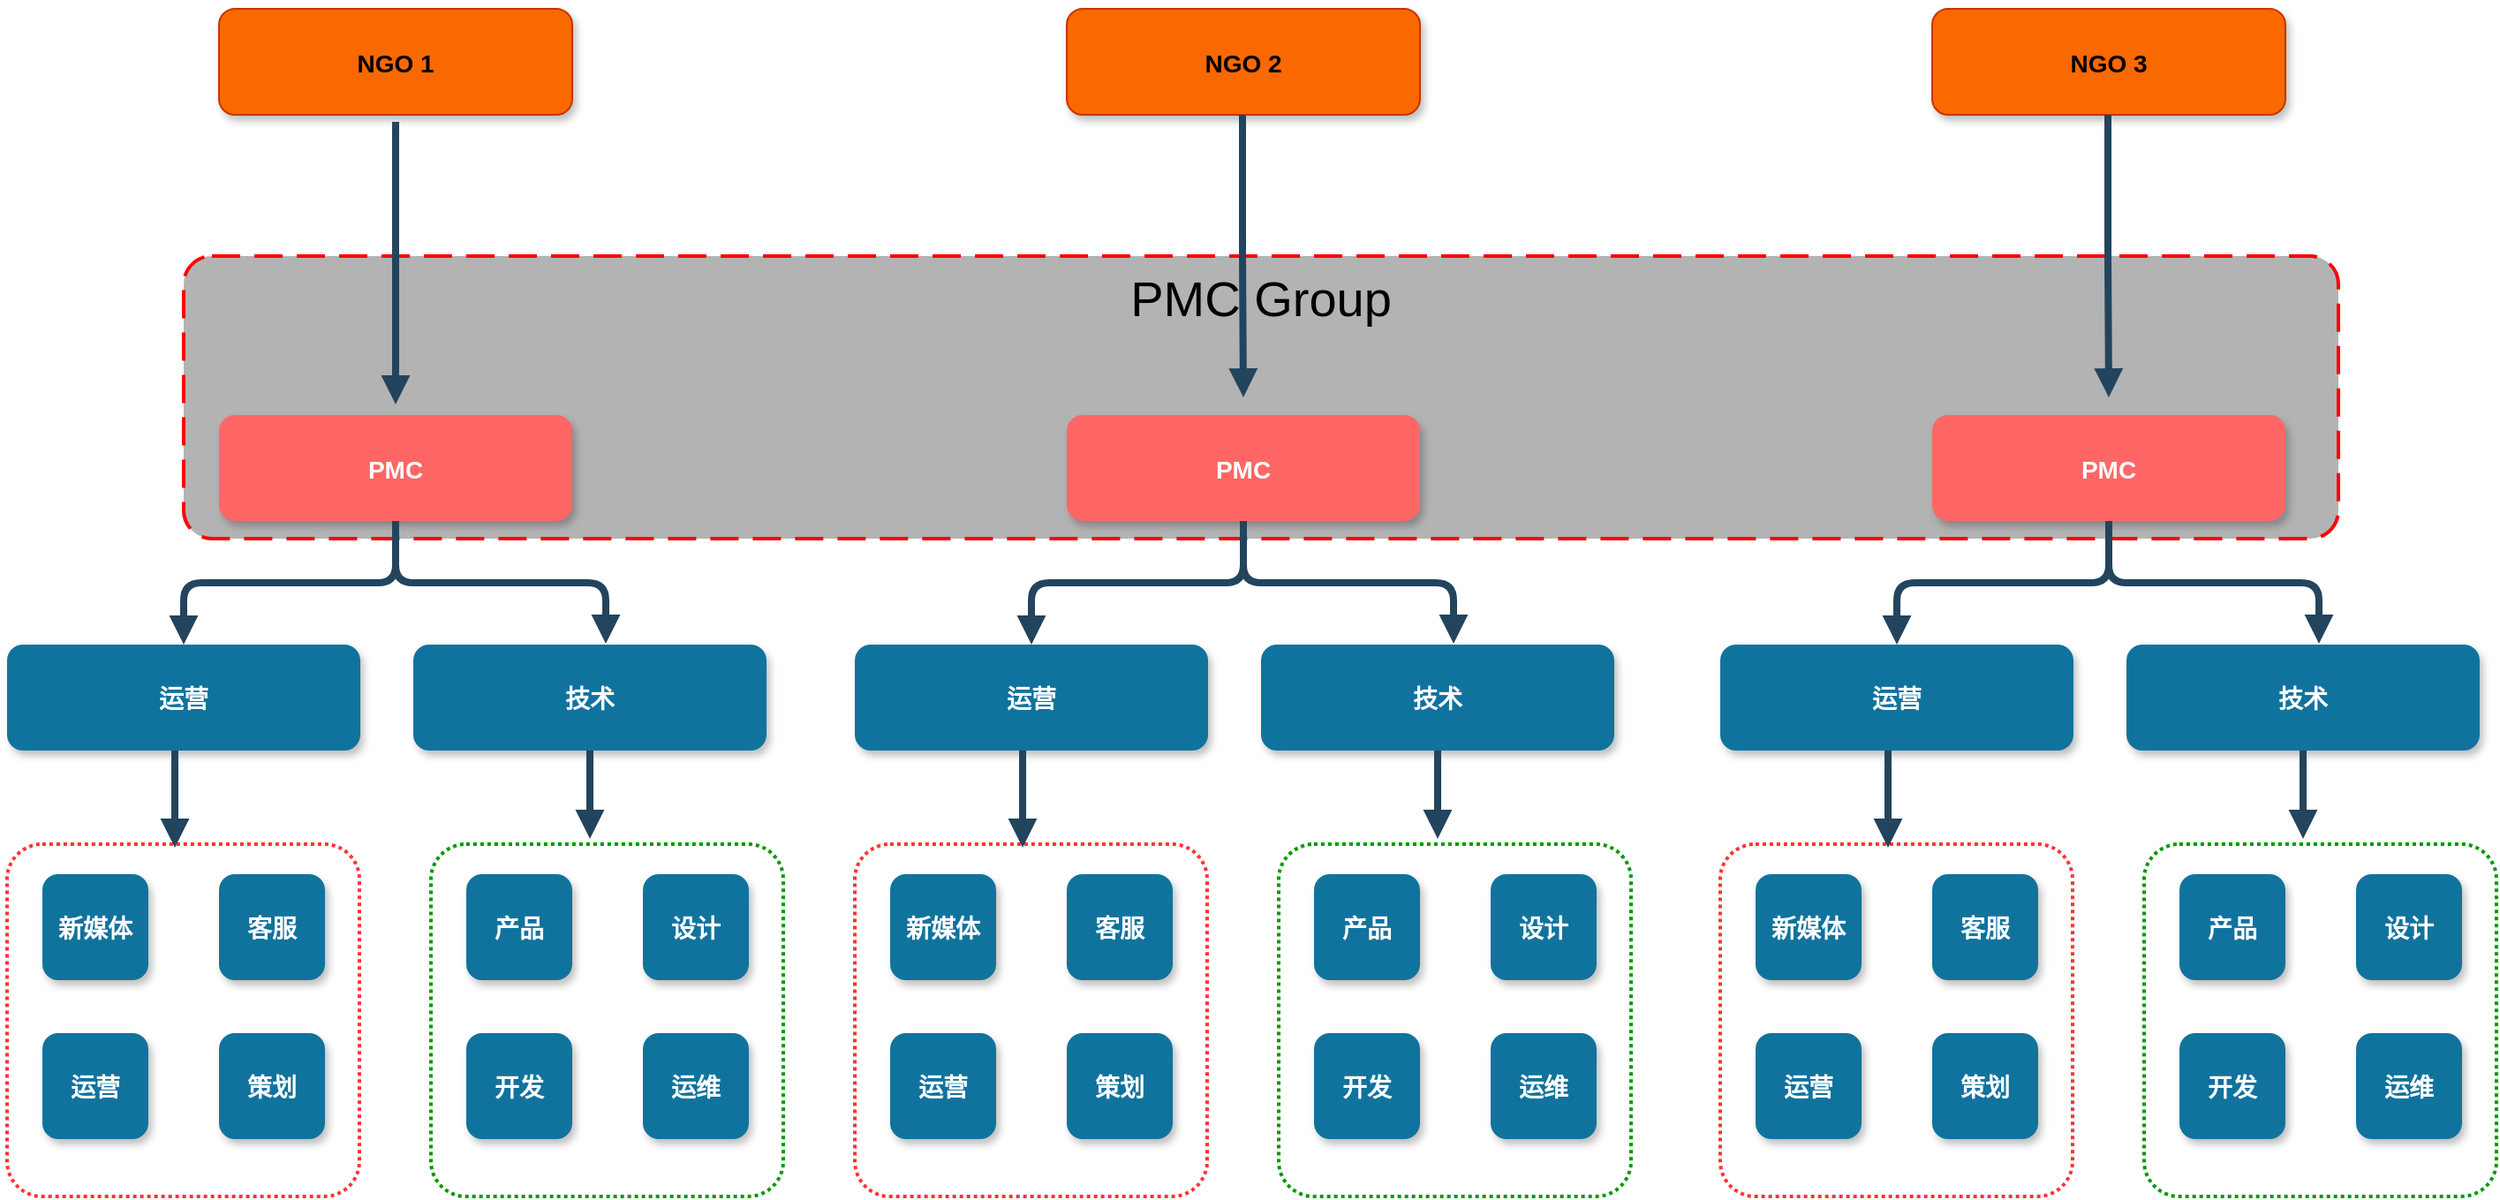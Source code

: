 <mxfile version="15.9.6" type="github">
  <diagram id="Rh7d_q-UWcMXQ324UsMB" name="Page-1">
    <mxGraphModel dx="946" dy="501" grid="1" gridSize="10" guides="1" tooltips="1" connect="1" arrows="1" fold="1" page="1" pageScale="1" pageWidth="827" pageHeight="1169" math="0" shadow="0">
      <root>
        <mxCell id="0" />
        <mxCell id="1" parent="0" />
        <mxCell id="Ym5PI7sJgfRGB3oKuW9N-112" value="PMC Group" style="rounded=1;arcSize=10;dashed=1;strokeColor=#ff0000;fillColor=#B3B3B3;gradientColor=none;dashPattern=8 4;strokeWidth=2;verticalAlign=top;fontSize=28;" vertex="1" parent="1">
          <mxGeometry x="260" y="510" width="1220" height="160" as="geometry" />
        </mxCell>
        <mxCell id="Ym5PI7sJgfRGB3oKuW9N-26" value="" style="rounded=1;arcSize=10;dashed=1;dashPattern=1 1;strokeWidth=2;strokeColor=#FF3333;" vertex="1" parent="1">
          <mxGeometry x="160" y="843" width="199.5" height="199.5" as="geometry" />
        </mxCell>
        <mxCell id="Ym5PI7sJgfRGB3oKuW9N-13" value="NGO 1" style="rounded=1;fillColor=#fa6800;strokeColor=#C73500;shadow=1;fontStyle=1;fontColor=#000000;fontSize=14;" vertex="1" parent="1">
          <mxGeometry x="280" y="370" width="200" height="60" as="geometry" />
        </mxCell>
        <mxCell id="Ym5PI7sJgfRGB3oKuW9N-14" value="PMC" style="rounded=1;fillColor=#FF6666;strokeColor=none;shadow=1;gradientColor=none;fontStyle=1;fontColor=#FFFFFF;fontSize=14;" vertex="1" parent="1">
          <mxGeometry x="280" y="600" width="200" height="60" as="geometry" />
        </mxCell>
        <mxCell id="Ym5PI7sJgfRGB3oKuW9N-15" value="运营" style="rounded=1;fillColor=#10739E;strokeColor=none;shadow=1;gradientColor=none;fontStyle=1;fontColor=#FFFFFF;fontSize=14;" vertex="1" parent="1">
          <mxGeometry x="160" y="730" width="200" height="60" as="geometry" />
        </mxCell>
        <mxCell id="Ym5PI7sJgfRGB3oKuW9N-16" value="新媒体" style="rounded=1;fillColor=#10739E;strokeColor=none;shadow=1;gradientColor=none;fontStyle=1;fontColor=#FFFFFF;fontSize=14;" vertex="1" parent="1">
          <mxGeometry x="180" y="860" width="60" height="60" as="geometry" />
        </mxCell>
        <mxCell id="Ym5PI7sJgfRGB3oKuW9N-19" value="" style="edgeStyle=elbowEdgeStyle;elbow=vertical;strokeWidth=4;endArrow=block;endFill=1;fontStyle=1;strokeColor=#23445D;" edge="1" parent="1" source="Ym5PI7sJgfRGB3oKuW9N-14" target="Ym5PI7sJgfRGB3oKuW9N-15">
          <mxGeometry x="62" y="165.5" width="100" height="100" as="geometry">
            <mxPoint x="62" y="265.5" as="sourcePoint" />
            <mxPoint x="162" y="165.5" as="targetPoint" />
          </mxGeometry>
        </mxCell>
        <mxCell id="Ym5PI7sJgfRGB3oKuW9N-20" value="" style="edgeStyle=elbowEdgeStyle;elbow=vertical;strokeWidth=4;endArrow=block;endFill=1;fontStyle=1;strokeColor=#23445D;" edge="1" parent="1">
          <mxGeometry x="-45" y="200" width="100" height="100" as="geometry">
            <mxPoint x="255" y="790" as="sourcePoint" />
            <mxPoint x="255" y="845" as="targetPoint" />
            <Array as="points">
              <mxPoint x="255" y="830" />
            </Array>
          </mxGeometry>
        </mxCell>
        <mxCell id="Ym5PI7sJgfRGB3oKuW9N-21" value="技术" style="rounded=1;fillColor=#10739E;strokeColor=none;shadow=1;gradientColor=none;fontStyle=1;fontColor=#FFFFFF;fontSize=14;" vertex="1" parent="1">
          <mxGeometry x="390" y="730" width="200" height="60" as="geometry" />
        </mxCell>
        <mxCell id="Ym5PI7sJgfRGB3oKuW9N-22" value="" style="edgeStyle=elbowEdgeStyle;elbow=vertical;strokeWidth=4;endArrow=block;endFill=1;fontStyle=1;strokeColor=#23445D;" edge="1" parent="1" source="Ym5PI7sJgfRGB3oKuW9N-21">
          <mxGeometry x="170" y="200" width="100" height="100" as="geometry">
            <mxPoint x="170" y="300" as="sourcePoint" />
            <mxPoint x="490" y="840" as="targetPoint" />
          </mxGeometry>
        </mxCell>
        <mxCell id="Ym5PI7sJgfRGB3oKuW9N-23" value="客服" style="rounded=1;fillColor=#10739E;strokeColor=none;shadow=1;gradientColor=none;fontStyle=1;fontColor=#FFFFFF;fontSize=14;" vertex="1" parent="1">
          <mxGeometry x="280" y="860" width="60" height="60" as="geometry" />
        </mxCell>
        <mxCell id="Ym5PI7sJgfRGB3oKuW9N-24" value="运营" style="rounded=1;fillColor=#10739E;strokeColor=none;shadow=1;gradientColor=none;fontStyle=1;fontColor=#FFFFFF;fontSize=14;" vertex="1" parent="1">
          <mxGeometry x="180" y="950" width="60" height="60" as="geometry" />
        </mxCell>
        <mxCell id="Ym5PI7sJgfRGB3oKuW9N-25" value="策划" style="rounded=1;fillColor=#10739E;strokeColor=none;shadow=1;gradientColor=none;fontStyle=1;fontColor=#FFFFFF;fontSize=14;" vertex="1" parent="1">
          <mxGeometry x="280" y="950" width="60" height="60" as="geometry" />
        </mxCell>
        <mxCell id="Ym5PI7sJgfRGB3oKuW9N-29" value="" style="rounded=1;arcSize=10;dashed=1;fillColor=none;gradientColor=none;dashPattern=1 1;strokeWidth=2;strokeColor=#009900;" vertex="1" parent="1">
          <mxGeometry x="400" y="843" width="199.5" height="199.5" as="geometry" />
        </mxCell>
        <mxCell id="Ym5PI7sJgfRGB3oKuW9N-30" value="产品" style="rounded=1;fillColor=#10739E;strokeColor=none;shadow=1;gradientColor=none;fontStyle=1;fontColor=#FFFFFF;fontSize=14;" vertex="1" parent="1">
          <mxGeometry x="420" y="860" width="60" height="60" as="geometry" />
        </mxCell>
        <mxCell id="Ym5PI7sJgfRGB3oKuW9N-31" value="设计" style="rounded=1;fillColor=#10739E;strokeColor=none;shadow=1;gradientColor=none;fontStyle=1;fontColor=#FFFFFF;fontSize=14;" vertex="1" parent="1">
          <mxGeometry x="520" y="860" width="60" height="60" as="geometry" />
        </mxCell>
        <mxCell id="Ym5PI7sJgfRGB3oKuW9N-32" value="开发" style="rounded=1;fillColor=#10739E;strokeColor=none;shadow=1;gradientColor=none;fontStyle=1;fontColor=#FFFFFF;fontSize=14;" vertex="1" parent="1">
          <mxGeometry x="420" y="950" width="60" height="60" as="geometry" />
        </mxCell>
        <mxCell id="Ym5PI7sJgfRGB3oKuW9N-33" value="运维" style="rounded=1;fillColor=#10739E;strokeColor=none;shadow=1;gradientColor=none;fontStyle=1;fontColor=#FFFFFF;fontSize=14;" vertex="1" parent="1">
          <mxGeometry x="520" y="950" width="60" height="60" as="geometry" />
        </mxCell>
        <mxCell id="Ym5PI7sJgfRGB3oKuW9N-37" value="" style="edgeStyle=elbowEdgeStyle;elbow=vertical;strokeWidth=4;endArrow=block;endFill=1;fontStyle=1;strokeColor=#23445D;exitX=0.5;exitY=1;exitDx=0;exitDy=0;" edge="1" parent="1" source="Ym5PI7sJgfRGB3oKuW9N-14">
          <mxGeometry x="301" y="165" width="100" height="100" as="geometry">
            <mxPoint x="390" y="685.5" as="sourcePoint" />
            <mxPoint x="499" y="729.5" as="targetPoint" />
          </mxGeometry>
        </mxCell>
        <mxCell id="Ym5PI7sJgfRGB3oKuW9N-72" value="NGO 2" style="rounded=1;fillColor=#fa6800;strokeColor=#C73500;shadow=1;fontStyle=1;fontColor=#000000;fontSize=14;" vertex="1" parent="1">
          <mxGeometry x="760" y="370" width="200" height="60" as="geometry" />
        </mxCell>
        <mxCell id="Ym5PI7sJgfRGB3oKuW9N-73" value="NGO 3" style="rounded=1;fillColor=#fa6800;strokeColor=#C73500;shadow=1;fontStyle=1;fontColor=#000000;fontSize=14;" vertex="1" parent="1">
          <mxGeometry x="1250" y="370" width="200" height="60" as="geometry" />
        </mxCell>
        <mxCell id="Ym5PI7sJgfRGB3oKuW9N-74" value="" style="rounded=1;arcSize=10;dashed=1;dashPattern=1 1;strokeWidth=2;strokeColor=#FF3333;" vertex="1" parent="1">
          <mxGeometry x="640" y="843" width="199.5" height="199.5" as="geometry" />
        </mxCell>
        <mxCell id="Ym5PI7sJgfRGB3oKuW9N-75" value="PMC" style="rounded=1;fillColor=#FF6666;strokeColor=none;shadow=1;gradientColor=none;fontStyle=1;fontColor=#FFFFFF;fontSize=14;" vertex="1" parent="1">
          <mxGeometry x="760" y="600" width="200" height="60" as="geometry" />
        </mxCell>
        <mxCell id="Ym5PI7sJgfRGB3oKuW9N-76" value="运营" style="rounded=1;fillColor=#10739E;strokeColor=none;shadow=1;gradientColor=none;fontStyle=1;fontColor=#FFFFFF;fontSize=14;" vertex="1" parent="1">
          <mxGeometry x="640" y="730" width="200" height="60" as="geometry" />
        </mxCell>
        <mxCell id="Ym5PI7sJgfRGB3oKuW9N-77" value="新媒体" style="rounded=1;fillColor=#10739E;strokeColor=none;shadow=1;gradientColor=none;fontStyle=1;fontColor=#FFFFFF;fontSize=14;" vertex="1" parent="1">
          <mxGeometry x="660" y="860" width="60" height="60" as="geometry" />
        </mxCell>
        <mxCell id="Ym5PI7sJgfRGB3oKuW9N-78" value="" style="edgeStyle=elbowEdgeStyle;elbow=vertical;strokeWidth=4;endArrow=block;endFill=1;fontStyle=1;strokeColor=#23445D;" edge="1" parent="1" source="Ym5PI7sJgfRGB3oKuW9N-75" target="Ym5PI7sJgfRGB3oKuW9N-76">
          <mxGeometry x="542" y="165.5" width="100" height="100" as="geometry">
            <mxPoint x="542" y="265.5" as="sourcePoint" />
            <mxPoint x="642" y="165.5" as="targetPoint" />
          </mxGeometry>
        </mxCell>
        <mxCell id="Ym5PI7sJgfRGB3oKuW9N-79" value="" style="edgeStyle=elbowEdgeStyle;elbow=vertical;strokeWidth=4;endArrow=block;endFill=1;fontStyle=1;strokeColor=#23445D;" edge="1" parent="1">
          <mxGeometry x="435" y="200" width="100" height="100" as="geometry">
            <mxPoint x="735" y="790" as="sourcePoint" />
            <mxPoint x="735" y="845" as="targetPoint" />
            <Array as="points">
              <mxPoint x="735" y="830" />
            </Array>
          </mxGeometry>
        </mxCell>
        <mxCell id="Ym5PI7sJgfRGB3oKuW9N-80" value="技术" style="rounded=1;fillColor=#10739E;strokeColor=none;shadow=1;gradientColor=none;fontStyle=1;fontColor=#FFFFFF;fontSize=14;" vertex="1" parent="1">
          <mxGeometry x="870" y="730" width="200" height="60" as="geometry" />
        </mxCell>
        <mxCell id="Ym5PI7sJgfRGB3oKuW9N-81" value="" style="edgeStyle=elbowEdgeStyle;elbow=vertical;strokeWidth=4;endArrow=block;endFill=1;fontStyle=1;strokeColor=#23445D;" edge="1" parent="1" source="Ym5PI7sJgfRGB3oKuW9N-80">
          <mxGeometry x="650" y="200" width="100" height="100" as="geometry">
            <mxPoint x="650" y="300" as="sourcePoint" />
            <mxPoint x="970" y="840" as="targetPoint" />
          </mxGeometry>
        </mxCell>
        <mxCell id="Ym5PI7sJgfRGB3oKuW9N-82" value="客服" style="rounded=1;fillColor=#10739E;strokeColor=none;shadow=1;gradientColor=none;fontStyle=1;fontColor=#FFFFFF;fontSize=14;" vertex="1" parent="1">
          <mxGeometry x="760" y="860" width="60" height="60" as="geometry" />
        </mxCell>
        <mxCell id="Ym5PI7sJgfRGB3oKuW9N-83" value="运营" style="rounded=1;fillColor=#10739E;strokeColor=none;shadow=1;gradientColor=none;fontStyle=1;fontColor=#FFFFFF;fontSize=14;" vertex="1" parent="1">
          <mxGeometry x="660" y="950" width="60" height="60" as="geometry" />
        </mxCell>
        <mxCell id="Ym5PI7sJgfRGB3oKuW9N-84" value="策划" style="rounded=1;fillColor=#10739E;strokeColor=none;shadow=1;gradientColor=none;fontStyle=1;fontColor=#FFFFFF;fontSize=14;" vertex="1" parent="1">
          <mxGeometry x="760" y="950" width="60" height="60" as="geometry" />
        </mxCell>
        <mxCell id="Ym5PI7sJgfRGB3oKuW9N-85" value="" style="rounded=1;arcSize=10;dashed=1;fillColor=none;gradientColor=none;dashPattern=1 1;strokeWidth=2;strokeColor=#009900;" vertex="1" parent="1">
          <mxGeometry x="880" y="843" width="199.5" height="199.5" as="geometry" />
        </mxCell>
        <mxCell id="Ym5PI7sJgfRGB3oKuW9N-86" value="产品" style="rounded=1;fillColor=#10739E;strokeColor=none;shadow=1;gradientColor=none;fontStyle=1;fontColor=#FFFFFF;fontSize=14;" vertex="1" parent="1">
          <mxGeometry x="900" y="860" width="60" height="60" as="geometry" />
        </mxCell>
        <mxCell id="Ym5PI7sJgfRGB3oKuW9N-87" value="设计" style="rounded=1;fillColor=#10739E;strokeColor=none;shadow=1;gradientColor=none;fontStyle=1;fontColor=#FFFFFF;fontSize=14;" vertex="1" parent="1">
          <mxGeometry x="1000" y="860" width="60" height="60" as="geometry" />
        </mxCell>
        <mxCell id="Ym5PI7sJgfRGB3oKuW9N-88" value="开发" style="rounded=1;fillColor=#10739E;strokeColor=none;shadow=1;gradientColor=none;fontStyle=1;fontColor=#FFFFFF;fontSize=14;" vertex="1" parent="1">
          <mxGeometry x="900" y="950" width="60" height="60" as="geometry" />
        </mxCell>
        <mxCell id="Ym5PI7sJgfRGB3oKuW9N-89" value="运维" style="rounded=1;fillColor=#10739E;strokeColor=none;shadow=1;gradientColor=none;fontStyle=1;fontColor=#FFFFFF;fontSize=14;" vertex="1" parent="1">
          <mxGeometry x="1000" y="950" width="60" height="60" as="geometry" />
        </mxCell>
        <mxCell id="Ym5PI7sJgfRGB3oKuW9N-90" value="" style="edgeStyle=elbowEdgeStyle;elbow=vertical;strokeWidth=4;endArrow=block;endFill=1;fontStyle=1;strokeColor=#23445D;exitX=0.5;exitY=1;exitDx=0;exitDy=0;" edge="1" parent="1" source="Ym5PI7sJgfRGB3oKuW9N-75">
          <mxGeometry x="781" y="165" width="100" height="100" as="geometry">
            <mxPoint x="870" y="685.5" as="sourcePoint" />
            <mxPoint x="979" y="729.5" as="targetPoint" />
          </mxGeometry>
        </mxCell>
        <mxCell id="Ym5PI7sJgfRGB3oKuW9N-91" value="" style="rounded=1;arcSize=10;dashed=1;dashPattern=1 1;strokeWidth=2;strokeColor=#FF3333;" vertex="1" parent="1">
          <mxGeometry x="1130" y="843" width="199.5" height="199.5" as="geometry" />
        </mxCell>
        <mxCell id="Ym5PI7sJgfRGB3oKuW9N-92" value="PMC" style="rounded=1;fillColor=#FF6666;strokeColor=none;shadow=1;gradientColor=none;fontStyle=1;fontColor=#FFFFFF;fontSize=14;" vertex="1" parent="1">
          <mxGeometry x="1250" y="600" width="200" height="60" as="geometry" />
        </mxCell>
        <mxCell id="Ym5PI7sJgfRGB3oKuW9N-93" value="运营" style="rounded=1;fillColor=#10739E;strokeColor=none;shadow=1;gradientColor=none;fontStyle=1;fontColor=#FFFFFF;fontSize=14;" vertex="1" parent="1">
          <mxGeometry x="1130" y="730" width="200" height="60" as="geometry" />
        </mxCell>
        <mxCell id="Ym5PI7sJgfRGB3oKuW9N-94" value="新媒体" style="rounded=1;fillColor=#10739E;strokeColor=none;shadow=1;gradientColor=none;fontStyle=1;fontColor=#FFFFFF;fontSize=14;" vertex="1" parent="1">
          <mxGeometry x="1150" y="860" width="60" height="60" as="geometry" />
        </mxCell>
        <mxCell id="Ym5PI7sJgfRGB3oKuW9N-95" value="" style="edgeStyle=elbowEdgeStyle;elbow=vertical;strokeWidth=4;endArrow=block;endFill=1;fontStyle=1;strokeColor=#23445D;" edge="1" parent="1" source="Ym5PI7sJgfRGB3oKuW9N-92" target="Ym5PI7sJgfRGB3oKuW9N-93">
          <mxGeometry x="1032" y="165.5" width="100" height="100" as="geometry">
            <mxPoint x="1032" y="265.5" as="sourcePoint" />
            <mxPoint x="1132" y="165.5" as="targetPoint" />
          </mxGeometry>
        </mxCell>
        <mxCell id="Ym5PI7sJgfRGB3oKuW9N-96" value="" style="edgeStyle=elbowEdgeStyle;elbow=vertical;strokeWidth=4;endArrow=block;endFill=1;fontStyle=1;strokeColor=#23445D;" edge="1" parent="1">
          <mxGeometry x="925" y="200" width="100" height="100" as="geometry">
            <mxPoint x="1225" y="790" as="sourcePoint" />
            <mxPoint x="1225" y="845" as="targetPoint" />
            <Array as="points">
              <mxPoint x="1225" y="830" />
            </Array>
          </mxGeometry>
        </mxCell>
        <mxCell id="Ym5PI7sJgfRGB3oKuW9N-97" value="技术" style="rounded=1;fillColor=#10739E;strokeColor=none;shadow=1;gradientColor=none;fontStyle=1;fontColor=#FFFFFF;fontSize=14;" vertex="1" parent="1">
          <mxGeometry x="1360" y="730" width="200" height="60" as="geometry" />
        </mxCell>
        <mxCell id="Ym5PI7sJgfRGB3oKuW9N-98" value="" style="edgeStyle=elbowEdgeStyle;elbow=vertical;strokeWidth=4;endArrow=block;endFill=1;fontStyle=1;strokeColor=#23445D;" edge="1" parent="1" source="Ym5PI7sJgfRGB3oKuW9N-97">
          <mxGeometry x="1140" y="200" width="100" height="100" as="geometry">
            <mxPoint x="1140" y="300" as="sourcePoint" />
            <mxPoint x="1460" y="840" as="targetPoint" />
          </mxGeometry>
        </mxCell>
        <mxCell id="Ym5PI7sJgfRGB3oKuW9N-99" value="客服" style="rounded=1;fillColor=#10739E;strokeColor=none;shadow=1;gradientColor=none;fontStyle=1;fontColor=#FFFFFF;fontSize=14;" vertex="1" parent="1">
          <mxGeometry x="1250" y="860" width="60" height="60" as="geometry" />
        </mxCell>
        <mxCell id="Ym5PI7sJgfRGB3oKuW9N-100" value="运营" style="rounded=1;fillColor=#10739E;strokeColor=none;shadow=1;gradientColor=none;fontStyle=1;fontColor=#FFFFFF;fontSize=14;" vertex="1" parent="1">
          <mxGeometry x="1150" y="950" width="60" height="60" as="geometry" />
        </mxCell>
        <mxCell id="Ym5PI7sJgfRGB3oKuW9N-101" value="策划" style="rounded=1;fillColor=#10739E;strokeColor=none;shadow=1;gradientColor=none;fontStyle=1;fontColor=#FFFFFF;fontSize=14;" vertex="1" parent="1">
          <mxGeometry x="1250" y="950" width="60" height="60" as="geometry" />
        </mxCell>
        <mxCell id="Ym5PI7sJgfRGB3oKuW9N-102" value="" style="rounded=1;arcSize=10;dashed=1;fillColor=none;gradientColor=none;dashPattern=1 1;strokeWidth=2;strokeColor=#009900;" vertex="1" parent="1">
          <mxGeometry x="1370" y="843" width="199.5" height="199.5" as="geometry" />
        </mxCell>
        <mxCell id="Ym5PI7sJgfRGB3oKuW9N-103" value="产品" style="rounded=1;fillColor=#10739E;strokeColor=none;shadow=1;gradientColor=none;fontStyle=1;fontColor=#FFFFFF;fontSize=14;" vertex="1" parent="1">
          <mxGeometry x="1390" y="860" width="60" height="60" as="geometry" />
        </mxCell>
        <mxCell id="Ym5PI7sJgfRGB3oKuW9N-104" value="设计" style="rounded=1;fillColor=#10739E;strokeColor=none;shadow=1;gradientColor=none;fontStyle=1;fontColor=#FFFFFF;fontSize=14;" vertex="1" parent="1">
          <mxGeometry x="1490" y="860" width="60" height="60" as="geometry" />
        </mxCell>
        <mxCell id="Ym5PI7sJgfRGB3oKuW9N-105" value="开发" style="rounded=1;fillColor=#10739E;strokeColor=none;shadow=1;gradientColor=none;fontStyle=1;fontColor=#FFFFFF;fontSize=14;" vertex="1" parent="1">
          <mxGeometry x="1390" y="950" width="60" height="60" as="geometry" />
        </mxCell>
        <mxCell id="Ym5PI7sJgfRGB3oKuW9N-106" value="运维" style="rounded=1;fillColor=#10739E;strokeColor=none;shadow=1;gradientColor=none;fontStyle=1;fontColor=#FFFFFF;fontSize=14;" vertex="1" parent="1">
          <mxGeometry x="1490" y="950" width="60" height="60" as="geometry" />
        </mxCell>
        <mxCell id="Ym5PI7sJgfRGB3oKuW9N-107" value="" style="edgeStyle=elbowEdgeStyle;elbow=vertical;strokeWidth=4;endArrow=block;endFill=1;fontStyle=1;strokeColor=#23445D;exitX=0.5;exitY=1;exitDx=0;exitDy=0;" edge="1" parent="1" source="Ym5PI7sJgfRGB3oKuW9N-92">
          <mxGeometry x="1271" y="165" width="100" height="100" as="geometry">
            <mxPoint x="1360" y="685.5" as="sourcePoint" />
            <mxPoint x="1469" y="729.5" as="targetPoint" />
          </mxGeometry>
        </mxCell>
        <mxCell id="Ym5PI7sJgfRGB3oKuW9N-109" value="" style="edgeStyle=elbowEdgeStyle;elbow=vertical;strokeWidth=4;endArrow=block;endFill=1;fontStyle=1;strokeColor=#23445D;" edge="1" parent="1">
          <mxGeometry x="62" y="-60.5" width="100" height="100" as="geometry">
            <mxPoint x="380" y="434" as="sourcePoint" />
            <mxPoint x="380" y="594" as="targetPoint" />
          </mxGeometry>
        </mxCell>
        <mxCell id="Ym5PI7sJgfRGB3oKuW9N-110" value="" style="edgeStyle=elbowEdgeStyle;elbow=vertical;strokeWidth=4;endArrow=block;endFill=1;fontStyle=1;strokeColor=#23445D;" edge="1" parent="1">
          <mxGeometry x="541.5" y="-84.5" width="100" height="100" as="geometry">
            <mxPoint x="859.5" y="430" as="sourcePoint" />
            <mxPoint x="860" y="590" as="targetPoint" />
          </mxGeometry>
        </mxCell>
        <mxCell id="Ym5PI7sJgfRGB3oKuW9N-111" value="" style="edgeStyle=elbowEdgeStyle;elbow=vertical;strokeWidth=4;endArrow=block;endFill=1;fontStyle=1;strokeColor=#23445D;" edge="1" parent="1">
          <mxGeometry x="1031.5" y="-84.5" width="100" height="100" as="geometry">
            <mxPoint x="1349.5" y="430" as="sourcePoint" />
            <mxPoint x="1350" y="590" as="targetPoint" />
          </mxGeometry>
        </mxCell>
      </root>
    </mxGraphModel>
  </diagram>
</mxfile>
